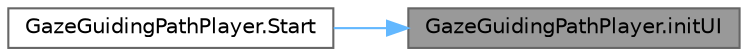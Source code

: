 digraph "GazeGuidingPathPlayer.initUI"
{
 // LATEX_PDF_SIZE
  bgcolor="transparent";
  edge [fontname=Helvetica,fontsize=10,labelfontname=Helvetica,labelfontsize=10];
  node [fontname=Helvetica,fontsize=10,shape=box,height=0.2,width=0.4];
  rankdir="RL";
  Node1 [id="Node000001",label="GazeGuidingPathPlayer.initUI",height=0.2,width=0.4,color="gray40", fillcolor="grey60", style="filled", fontcolor="black",tooltip="This method initialises the necessessary components for calcDirectionCue() and adds them to the UI."];
  Node1 -> Node2 [id="edge1_Node000001_Node000002",dir="back",color="steelblue1",style="solid",tooltip=" "];
  Node2 [id="Node000002",label="GazeGuidingPathPlayer.Start",height=0.2,width=0.4,color="grey40", fillcolor="white", style="filled",URL="$class_gaze_guiding_path_player.html#a3b32b4b420ca988bcef7337d12874340",tooltip="This method initialises the GazeGuidingPathPlayer."];
}
